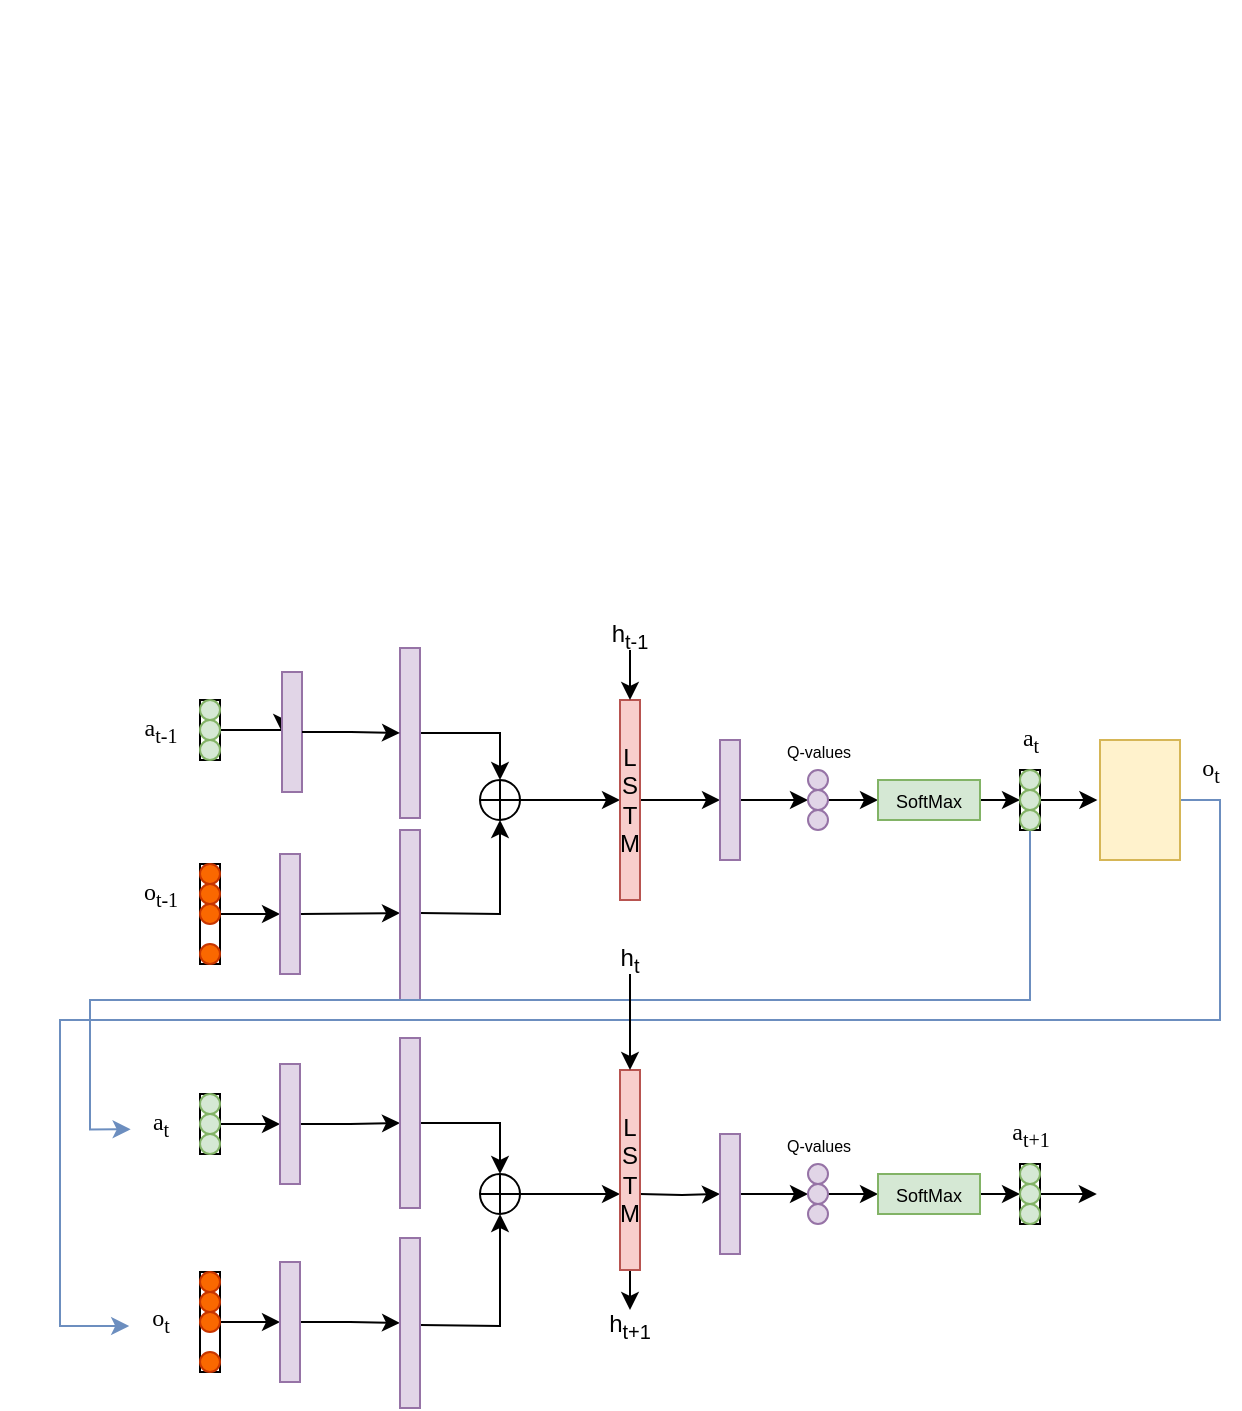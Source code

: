 <mxfile version="14.5.3" type="device"><diagram id="UcuhzxlnQp7AlSAKZch0" name="Page-1"><mxGraphModel dx="868" dy="489" grid="1" gridSize="10" guides="1" tooltips="1" connect="1" arrows="1" fold="1" page="1" pageScale="1" pageWidth="827" pageHeight="1169" math="0" shadow="0"><root><mxCell id="0"/><mxCell id="1" parent="0"/><mxCell id="PYUfkWnLIL0QvVKfHtgr-7" value="" style="rounded=0;whiteSpace=wrap;html=1;" parent="1" vertex="1"><mxGeometry x="110" y="360" width="10" height="30" as="geometry"/></mxCell><mxCell id="PYUfkWnLIL0QvVKfHtgr-2" value="" style="shape=image;verticalLabelPosition=bottom;labelBackgroundColor=#ffffff;verticalAlign=top;aspect=fixed;imageAspect=0;image=https://mlpeschl.com/post/tiny_adrqn/adrqn_architecture.png;" parent="1" vertex="1"><mxGeometry x="10" y="10" width="520" height="292" as="geometry"/></mxCell><mxCell id="PYUfkWnLIL0QvVKfHtgr-4" value="" style="ellipse;whiteSpace=wrap;html=1;aspect=fixed;fillColor=#d5e8d4;strokeColor=#82b366;strokeWidth=1;" parent="1" vertex="1"><mxGeometry x="110" y="360" width="10" height="10" as="geometry"/></mxCell><mxCell id="PYUfkWnLIL0QvVKfHtgr-9" style="edgeStyle=orthogonalEdgeStyle;rounded=0;orthogonalLoop=1;jettySize=auto;html=1;exitX=1;exitY=0.5;exitDx=0;exitDy=0;entryX=0;entryY=0.5;entryDx=0;entryDy=0;" parent="1" source="PYUfkWnLIL0QvVKfHtgr-5" target="PYUfkWnLIL0QvVKfHtgr-8" edge="1"><mxGeometry relative="1" as="geometry"/></mxCell><mxCell id="PYUfkWnLIL0QvVKfHtgr-5" value="" style="ellipse;whiteSpace=wrap;html=1;aspect=fixed;fillColor=#d5e8d4;strokeColor=#82b366;" parent="1" vertex="1"><mxGeometry x="110" y="370" width="10" height="10" as="geometry"/></mxCell><mxCell id="PYUfkWnLIL0QvVKfHtgr-6" value="" style="ellipse;whiteSpace=wrap;html=1;aspect=fixed;fillColor=#d5e8d4;strokeColor=#82b366;" parent="1" vertex="1"><mxGeometry x="110" y="380" width="10" height="10" as="geometry"/></mxCell><mxCell id="PYUfkWnLIL0QvVKfHtgr-29" style="edgeStyle=orthogonalEdgeStyle;rounded=0;orthogonalLoop=1;jettySize=auto;html=1;exitX=1;exitY=0.5;exitDx=0;exitDy=0;entryX=0.5;entryY=0;entryDx=0;entryDy=0;" parent="1" source="6Jb0FBHL5eyO_ilGP9-L-2" target="PYUfkWnLIL0QvVKfHtgr-26" edge="1"><mxGeometry relative="1" as="geometry"/></mxCell><mxCell id="PYUfkWnLIL0QvVKfHtgr-8" value="" style="rounded=0;whiteSpace=wrap;html=1;strokeWidth=1;fillColor=#e1d5e7;strokeColor=#9673a6;" parent="1" vertex="1"><mxGeometry x="151" y="346" width="10" height="60" as="geometry"/></mxCell><mxCell id="PYUfkWnLIL0QvVKfHtgr-10" value="&lt;font face=&quot;Comic Sans MS&quot;&gt;a&lt;sub&gt;t-1&lt;/sub&gt;&lt;/font&gt;" style="text;html=1;align=center;verticalAlign=middle;resizable=0;points=[];autosize=1;" parent="1" vertex="1"><mxGeometry x="70" y="365" width="40" height="20" as="geometry"/></mxCell><mxCell id="PYUfkWnLIL0QvVKfHtgr-16" value="" style="rounded=0;whiteSpace=wrap;html=1;" parent="1" vertex="1"><mxGeometry x="110" y="442" width="10" height="50" as="geometry"/></mxCell><mxCell id="PYUfkWnLIL0QvVKfHtgr-17" value="" style="ellipse;whiteSpace=wrap;html=1;aspect=fixed;fillColor=#fa6800;strokeColor=#C73500;strokeWidth=1;fontColor=#ffffff;" parent="1" vertex="1"><mxGeometry x="110" y="442" width="10" height="10" as="geometry"/></mxCell><mxCell id="PYUfkWnLIL0QvVKfHtgr-18" value="" style="ellipse;whiteSpace=wrap;html=1;aspect=fixed;fillColor=#fa6800;strokeColor=#C73500;fontColor=#ffffff;" parent="1" vertex="1"><mxGeometry x="110" y="452" width="10" height="10" as="geometry"/></mxCell><mxCell id="PYUfkWnLIL0QvVKfHtgr-24" style="edgeStyle=orthogonalEdgeStyle;rounded=0;orthogonalLoop=1;jettySize=auto;html=1;exitX=1;exitY=0.5;exitDx=0;exitDy=0;entryX=0;entryY=0.5;entryDx=0;entryDy=0;" parent="1" source="PYUfkWnLIL0QvVKfHtgr-19" target="PYUfkWnLIL0QvVKfHtgr-22" edge="1"><mxGeometry relative="1" as="geometry"/></mxCell><mxCell id="PYUfkWnLIL0QvVKfHtgr-19" value="" style="ellipse;whiteSpace=wrap;html=1;aspect=fixed;fillColor=#fa6800;strokeColor=#C73500;fontColor=#ffffff;" parent="1" vertex="1"><mxGeometry x="110" y="462" width="10" height="10" as="geometry"/></mxCell><mxCell id="PYUfkWnLIL0QvVKfHtgr-20" value="&lt;font face=&quot;Comic Sans MS&quot;&gt;o&lt;sub&gt;t-1&lt;/sub&gt;&lt;/font&gt;" style="text;html=1;align=center;verticalAlign=middle;resizable=0;points=[];autosize=1;" parent="1" vertex="1"><mxGeometry x="70" y="447" width="40" height="20" as="geometry"/></mxCell><mxCell id="PYUfkWnLIL0QvVKfHtgr-21" value="" style="ellipse;whiteSpace=wrap;html=1;aspect=fixed;fillColor=#fa6800;strokeColor=#C73500;strokeWidth=1;fontColor=#ffffff;" parent="1" vertex="1"><mxGeometry x="110" y="482" width="10" height="10" as="geometry"/></mxCell><mxCell id="PYUfkWnLIL0QvVKfHtgr-25" style="edgeStyle=orthogonalEdgeStyle;rounded=0;orthogonalLoop=1;jettySize=auto;html=1;exitX=1;exitY=0.5;exitDx=0;exitDy=0;entryX=0;entryY=0.5;entryDx=0;entryDy=0;" parent="1" source="PYUfkWnLIL0QvVKfHtgr-22" edge="1"><mxGeometry relative="1" as="geometry"><mxPoint x="210" y="466.5" as="targetPoint"/></mxGeometry></mxCell><mxCell id="PYUfkWnLIL0QvVKfHtgr-22" value="" style="rounded=0;whiteSpace=wrap;html=1;strokeWidth=1;fillColor=#e1d5e7;strokeColor=#9673a6;" parent="1" vertex="1"><mxGeometry x="150" y="437" width="10" height="60" as="geometry"/></mxCell><mxCell id="PYUfkWnLIL0QvVKfHtgr-28" style="edgeStyle=orthogonalEdgeStyle;rounded=0;orthogonalLoop=1;jettySize=auto;html=1;exitX=1;exitY=0.5;exitDx=0;exitDy=0;entryX=0.5;entryY=1;entryDx=0;entryDy=0;" parent="1" target="PYUfkWnLIL0QvVKfHtgr-26" edge="1"><mxGeometry relative="1" as="geometry"><mxPoint x="260" y="432" as="targetPoint"/><mxPoint x="220" y="466.5" as="sourcePoint"/></mxGeometry></mxCell><mxCell id="PYUfkWnLIL0QvVKfHtgr-23" value="" style="rounded=0;whiteSpace=wrap;html=1;strokeWidth=1;fillColor=#e1d5e7;strokeColor=#9673a6;" parent="1" vertex="1"><mxGeometry x="210" y="425" width="10" height="85" as="geometry"/></mxCell><mxCell id="ZIlTjWgoDeOW2ipkT9FR-2" style="edgeStyle=orthogonalEdgeStyle;rounded=0;orthogonalLoop=1;jettySize=auto;html=1;exitX=1;exitY=0.5;exitDx=0;exitDy=0;" parent="1" source="PYUfkWnLIL0QvVKfHtgr-26" target="ZIlTjWgoDeOW2ipkT9FR-1" edge="1"><mxGeometry relative="1" as="geometry"/></mxCell><mxCell id="PYUfkWnLIL0QvVKfHtgr-26" value="" style="shape=orEllipse;perimeter=ellipsePerimeter;whiteSpace=wrap;html=1;backgroundOutline=1;strokeWidth=1;" parent="1" vertex="1"><mxGeometry x="250" y="400" width="20" height="20" as="geometry"/></mxCell><mxCell id="ZIlTjWgoDeOW2ipkT9FR-4" style="edgeStyle=orthogonalEdgeStyle;rounded=0;orthogonalLoop=1;jettySize=auto;html=1;exitX=1;exitY=0.5;exitDx=0;exitDy=0;entryX=0;entryY=0.5;entryDx=0;entryDy=0;" parent="1" source="ZIlTjWgoDeOW2ipkT9FR-1" target="ZIlTjWgoDeOW2ipkT9FR-3" edge="1"><mxGeometry relative="1" as="geometry"/></mxCell><mxCell id="ZIlTjWgoDeOW2ipkT9FR-1" value="&lt;div&gt;L&lt;/div&gt;&lt;div&gt;S&lt;/div&gt;&lt;div&gt;T&lt;/div&gt;&lt;div&gt;M&lt;/div&gt;" style="rounded=0;whiteSpace=wrap;html=1;strokeWidth=1;fillColor=#f8cecc;strokeColor=#b85450;" parent="1" vertex="1"><mxGeometry x="320" y="360" width="10" height="100" as="geometry"/></mxCell><mxCell id="ZIlTjWgoDeOW2ipkT9FR-14" style="edgeStyle=orthogonalEdgeStyle;rounded=0;orthogonalLoop=1;jettySize=auto;html=1;exitX=1;exitY=0.5;exitDx=0;exitDy=0;entryX=0;entryY=0.5;entryDx=0;entryDy=0;" parent="1" source="ZIlTjWgoDeOW2ipkT9FR-3" edge="1"><mxGeometry relative="1" as="geometry"><mxPoint x="414" y="410" as="targetPoint"/></mxGeometry></mxCell><mxCell id="ZIlTjWgoDeOW2ipkT9FR-3" value="" style="rounded=0;whiteSpace=wrap;html=1;strokeWidth=1;fillColor=#e1d5e7;strokeColor=#9673a6;" parent="1" vertex="1"><mxGeometry x="370" y="380" width="10" height="60" as="geometry"/></mxCell><mxCell id="ZIlTjWgoDeOW2ipkT9FR-11" value="" style="ellipse;whiteSpace=wrap;html=1;aspect=fixed;fillColor=#e1d5e7;strokeColor=#9673a6;strokeWidth=1;" parent="1" vertex="1"><mxGeometry x="414" y="395" width="10" height="10" as="geometry"/></mxCell><mxCell id="ZIlTjWgoDeOW2ipkT9FR-19" value="" style="edgeStyle=orthogonalEdgeStyle;rounded=0;orthogonalLoop=1;jettySize=auto;html=1;" parent="1" source="ZIlTjWgoDeOW2ipkT9FR-12" target="ZIlTjWgoDeOW2ipkT9FR-18" edge="1"><mxGeometry relative="1" as="geometry"/></mxCell><mxCell id="ZIlTjWgoDeOW2ipkT9FR-12" value="" style="ellipse;whiteSpace=wrap;html=1;aspect=fixed;fillColor=#e1d5e7;strokeColor=#9673a6;" parent="1" vertex="1"><mxGeometry x="414" y="405" width="10" height="10" as="geometry"/></mxCell><mxCell id="ZIlTjWgoDeOW2ipkT9FR-13" value="" style="ellipse;whiteSpace=wrap;html=1;aspect=fixed;fillColor=#e1d5e7;strokeColor=#9673a6;" parent="1" vertex="1"><mxGeometry x="414" y="415" width="10" height="10" as="geometry"/></mxCell><mxCell id="ZIlTjWgoDeOW2ipkT9FR-15" value="&lt;font style=&quot;font-size: 8px&quot;&gt;Q-values&lt;/font&gt;" style="text;html=1;align=center;verticalAlign=middle;resizable=0;points=[];autosize=1;" parent="1" vertex="1"><mxGeometry x="394" y="375" width="50" height="20" as="geometry"/></mxCell><mxCell id="ZIlTjWgoDeOW2ipkT9FR-26" style="edgeStyle=orthogonalEdgeStyle;rounded=0;orthogonalLoop=1;jettySize=auto;html=1;exitX=1;exitY=0.5;exitDx=0;exitDy=0;entryX=0;entryY=0.5;entryDx=0;entryDy=0;" parent="1" source="ZIlTjWgoDeOW2ipkT9FR-18" target="ZIlTjWgoDeOW2ipkT9FR-22" edge="1"><mxGeometry relative="1" as="geometry"/></mxCell><mxCell id="ZIlTjWgoDeOW2ipkT9FR-18" value="&lt;font style=&quot;font-size: 9px&quot;&gt;SoftMax&lt;/font&gt;" style="whiteSpace=wrap;html=1;strokeColor=#82b366;fillColor=#d5e8d4;" parent="1" vertex="1"><mxGeometry x="449" y="400" width="51" height="20" as="geometry"/></mxCell><mxCell id="ZIlTjWgoDeOW2ipkT9FR-79" style="edgeStyle=orthogonalEdgeStyle;rounded=0;orthogonalLoop=1;jettySize=auto;html=1;exitX=1;exitY=0.5;exitDx=0;exitDy=0;entryX=-0.033;entryY=0.146;entryDx=0;entryDy=0;entryPerimeter=0;" parent="1" source="ZIlTjWgoDeOW2ipkT9FR-20" edge="1"><mxGeometry relative="1" as="geometry"><mxPoint x="558.68" y="409.31" as="targetPoint"/></mxGeometry></mxCell><mxCell id="ZIlTjWgoDeOW2ipkT9FR-86" style="edgeStyle=orthogonalEdgeStyle;rounded=0;orthogonalLoop=1;jettySize=auto;html=1;exitX=0.5;exitY=1;exitDx=0;exitDy=0;entryX=0.011;entryY=0.633;entryDx=0;entryDy=0;entryPerimeter=0;fillColor=#dae8fc;strokeColor=#6c8ebf;" parent="1" source="ZIlTjWgoDeOW2ipkT9FR-20" target="ZIlTjWgoDeOW2ipkT9FR-41" edge="1"><mxGeometry relative="1" as="geometry"><Array as="points"><mxPoint x="525" y="510"/><mxPoint x="55" y="510"/><mxPoint x="55" y="575"/></Array><mxPoint x="525" y="437" as="sourcePoint"/></mxGeometry></mxCell><mxCell id="ZIlTjWgoDeOW2ipkT9FR-20" value="" style="rounded=0;whiteSpace=wrap;html=1;" parent="1" vertex="1"><mxGeometry x="520" y="395" width="10" height="30" as="geometry"/></mxCell><mxCell id="ZIlTjWgoDeOW2ipkT9FR-21" value="" style="ellipse;whiteSpace=wrap;html=1;aspect=fixed;fillColor=#d5e8d4;strokeColor=#82b366;strokeWidth=1;" parent="1" vertex="1"><mxGeometry x="520" y="395" width="10" height="10" as="geometry"/></mxCell><mxCell id="ZIlTjWgoDeOW2ipkT9FR-22" value="" style="ellipse;whiteSpace=wrap;html=1;aspect=fixed;fillColor=#d5e8d4;strokeColor=#82b366;" parent="1" vertex="1"><mxGeometry x="520" y="405" width="10" height="10" as="geometry"/></mxCell><mxCell id="ZIlTjWgoDeOW2ipkT9FR-23" value="" style="ellipse;whiteSpace=wrap;html=1;aspect=fixed;fillColor=#d5e8d4;strokeColor=#82b366;" parent="1" vertex="1"><mxGeometry x="520" y="415" width="10" height="10" as="geometry"/></mxCell><mxCell id="ZIlTjWgoDeOW2ipkT9FR-24" value="&lt;font face=&quot;Comic Sans MS&quot;&gt;a&lt;sub&gt;t&lt;/sub&gt;&lt;/font&gt;" style="text;html=1;align=center;verticalAlign=middle;resizable=0;points=[];autosize=1;" parent="1" vertex="1"><mxGeometry x="510" y="370" width="30" height="20" as="geometry"/></mxCell><mxCell id="ZIlTjWgoDeOW2ipkT9FR-33" style="edgeStyle=orthogonalEdgeStyle;rounded=0;orthogonalLoop=1;jettySize=auto;html=1;exitX=0.5;exitY=1;exitDx=0;exitDy=0;entryX=0.5;entryY=0;entryDx=0;entryDy=0;" parent="1" source="ZIlTjWgoDeOW2ipkT9FR-32" target="ZIlTjWgoDeOW2ipkT9FR-1" edge="1"><mxGeometry relative="1" as="geometry"/></mxCell><mxCell id="ZIlTjWgoDeOW2ipkT9FR-32" value="h&lt;sub&gt;t-1&lt;/sub&gt;" style="rounded=0;whiteSpace=wrap;html=1;strokeColor=none;" parent="1" vertex="1"><mxGeometry x="310" y="320" width="30" height="15" as="geometry"/></mxCell><mxCell id="ZIlTjWgoDeOW2ipkT9FR-34" value="" style="rounded=0;whiteSpace=wrap;html=1;" parent="1" vertex="1"><mxGeometry x="110" y="557" width="10" height="30" as="geometry"/></mxCell><mxCell id="ZIlTjWgoDeOW2ipkT9FR-35" value="" style="ellipse;whiteSpace=wrap;html=1;aspect=fixed;fillColor=#d5e8d4;strokeColor=#82b366;strokeWidth=1;" parent="1" vertex="1"><mxGeometry x="110" y="557" width="10" height="10" as="geometry"/></mxCell><mxCell id="6Jb0FBHL5eyO_ilGP9-L-6" style="edgeStyle=orthogonalEdgeStyle;rounded=0;orthogonalLoop=1;jettySize=auto;html=1;exitX=1;exitY=0.5;exitDx=0;exitDy=0;entryX=0;entryY=0.5;entryDx=0;entryDy=0;" edge="1" parent="1" source="ZIlTjWgoDeOW2ipkT9FR-37" target="ZIlTjWgoDeOW2ipkT9FR-40"><mxGeometry relative="1" as="geometry"/></mxCell><mxCell id="ZIlTjWgoDeOW2ipkT9FR-37" value="" style="ellipse;whiteSpace=wrap;html=1;aspect=fixed;fillColor=#d5e8d4;strokeColor=#82b366;" parent="1" vertex="1"><mxGeometry x="110" y="567" width="10" height="10" as="geometry"/></mxCell><mxCell id="ZIlTjWgoDeOW2ipkT9FR-38" value="" style="ellipse;whiteSpace=wrap;html=1;aspect=fixed;fillColor=#d5e8d4;strokeColor=#82b366;" parent="1" vertex="1"><mxGeometry x="110" y="577" width="10" height="10" as="geometry"/></mxCell><mxCell id="6Jb0FBHL5eyO_ilGP9-L-11" style="edgeStyle=orthogonalEdgeStyle;rounded=0;orthogonalLoop=1;jettySize=auto;html=1;exitX=1;exitY=0.5;exitDx=0;exitDy=0;entryX=0;entryY=0.5;entryDx=0;entryDy=0;" edge="1" parent="1" source="ZIlTjWgoDeOW2ipkT9FR-40" target="6Jb0FBHL5eyO_ilGP9-L-7"><mxGeometry relative="1" as="geometry"/></mxCell><mxCell id="ZIlTjWgoDeOW2ipkT9FR-40" value="" style="rounded=0;whiteSpace=wrap;html=1;strokeWidth=1;fillColor=#e1d5e7;strokeColor=#9673a6;" parent="1" vertex="1"><mxGeometry x="150" y="542" width="10" height="60" as="geometry"/></mxCell><mxCell id="ZIlTjWgoDeOW2ipkT9FR-41" value="&lt;font face=&quot;Comic Sans MS&quot;&gt;a&lt;sub&gt;t&lt;/sub&gt;&lt;/font&gt;" style="text;html=1;align=center;verticalAlign=middle;resizable=0;points=[];autosize=1;" parent="1" vertex="1"><mxGeometry x="75" y="562" width="30" height="20" as="geometry"/></mxCell><mxCell id="ZIlTjWgoDeOW2ipkT9FR-42" value="" style="rounded=0;whiteSpace=wrap;html=1;" parent="1" vertex="1"><mxGeometry x="110" y="646" width="10" height="50" as="geometry"/></mxCell><mxCell id="ZIlTjWgoDeOW2ipkT9FR-43" value="" style="ellipse;whiteSpace=wrap;html=1;aspect=fixed;fillColor=#fa6800;strokeColor=#C73500;strokeWidth=1;fontColor=#ffffff;" parent="1" vertex="1"><mxGeometry x="110" y="656" width="10" height="10" as="geometry"/></mxCell><mxCell id="ZIlTjWgoDeOW2ipkT9FR-44" value="" style="ellipse;whiteSpace=wrap;html=1;aspect=fixed;fillColor=#fa6800;strokeColor=#C73500;fontColor=#ffffff;" parent="1" vertex="1"><mxGeometry x="110" y="646" width="10" height="10" as="geometry"/></mxCell><mxCell id="6Jb0FBHL5eyO_ilGP9-L-16" style="edgeStyle=orthogonalEdgeStyle;rounded=0;orthogonalLoop=1;jettySize=auto;html=1;exitX=1;exitY=0.5;exitDx=0;exitDy=0;entryX=0;entryY=0.5;entryDx=0;entryDy=0;" edge="1" parent="1" source="ZIlTjWgoDeOW2ipkT9FR-46" target="ZIlTjWgoDeOW2ipkT9FR-50"><mxGeometry relative="1" as="geometry"/></mxCell><mxCell id="ZIlTjWgoDeOW2ipkT9FR-46" value="" style="ellipse;whiteSpace=wrap;html=1;aspect=fixed;fillColor=#fa6800;strokeColor=#C73500;fontColor=#ffffff;" parent="1" vertex="1"><mxGeometry x="110" y="666" width="10" height="10" as="geometry"/></mxCell><mxCell id="ZIlTjWgoDeOW2ipkT9FR-47" value="&lt;font face=&quot;Comic Sans MS&quot;&gt;o&lt;sub&gt;t&lt;/sub&gt;&lt;/font&gt;" style="text;html=1;align=center;verticalAlign=middle;resizable=0;points=[];autosize=1;" parent="1" vertex="1"><mxGeometry x="75" y="660" width="30" height="20" as="geometry"/></mxCell><mxCell id="ZIlTjWgoDeOW2ipkT9FR-48" value="" style="ellipse;whiteSpace=wrap;html=1;aspect=fixed;fillColor=#fa6800;strokeColor=#C73500;strokeWidth=1;fontColor=#ffffff;" parent="1" vertex="1"><mxGeometry x="110" y="686" width="10" height="10" as="geometry"/></mxCell><mxCell id="6Jb0FBHL5eyO_ilGP9-L-13" style="edgeStyle=orthogonalEdgeStyle;rounded=0;orthogonalLoop=1;jettySize=auto;html=1;exitX=1;exitY=0.5;exitDx=0;exitDy=0;entryX=0;entryY=0.5;entryDx=0;entryDy=0;" edge="1" parent="1" source="ZIlTjWgoDeOW2ipkT9FR-50" target="6Jb0FBHL5eyO_ilGP9-L-12"><mxGeometry relative="1" as="geometry"/></mxCell><mxCell id="ZIlTjWgoDeOW2ipkT9FR-50" value="" style="rounded=0;whiteSpace=wrap;html=1;strokeWidth=1;fillColor=#e1d5e7;strokeColor=#9673a6;" parent="1" vertex="1"><mxGeometry x="150" y="641" width="10" height="60" as="geometry"/></mxCell><mxCell id="ZIlTjWgoDeOW2ipkT9FR-51" style="edgeStyle=orthogonalEdgeStyle;rounded=0;orthogonalLoop=1;jettySize=auto;html=1;exitX=1;exitY=0.5;exitDx=0;exitDy=0;entryX=0.5;entryY=1;entryDx=0;entryDy=0;" parent="1" target="ZIlTjWgoDeOW2ipkT9FR-54" edge="1"><mxGeometry relative="1" as="geometry"><mxPoint x="250" y="595" as="targetPoint"/><mxPoint x="220" y="672.5" as="sourcePoint"/></mxGeometry></mxCell><mxCell id="ZIlTjWgoDeOW2ipkT9FR-53" style="edgeStyle=orthogonalEdgeStyle;rounded=0;orthogonalLoop=1;jettySize=auto;html=1;exitX=1;exitY=0.5;exitDx=0;exitDy=0;" parent="1" source="ZIlTjWgoDeOW2ipkT9FR-54" edge="1"><mxGeometry relative="1" as="geometry"><mxPoint x="320" y="607" as="targetPoint"/></mxGeometry></mxCell><mxCell id="ZIlTjWgoDeOW2ipkT9FR-54" value="" style="shape=orEllipse;perimeter=ellipsePerimeter;whiteSpace=wrap;html=1;backgroundOutline=1;strokeWidth=1;" parent="1" vertex="1"><mxGeometry x="250" y="597" width="20" height="20" as="geometry"/></mxCell><mxCell id="ZIlTjWgoDeOW2ipkT9FR-55" style="edgeStyle=orthogonalEdgeStyle;rounded=0;orthogonalLoop=1;jettySize=auto;html=1;exitX=1;exitY=0.5;exitDx=0;exitDy=0;entryX=0;entryY=0.5;entryDx=0;entryDy=0;" parent="1" target="ZIlTjWgoDeOW2ipkT9FR-58" edge="1"><mxGeometry relative="1" as="geometry"><mxPoint x="330" y="607" as="sourcePoint"/></mxGeometry></mxCell><mxCell id="ZIlTjWgoDeOW2ipkT9FR-74" style="edgeStyle=orthogonalEdgeStyle;rounded=0;orthogonalLoop=1;jettySize=auto;html=1;exitX=0.5;exitY=1;exitDx=0;exitDy=0;entryX=0.5;entryY=0;entryDx=0;entryDy=0;" parent="1" source="ZIlTjWgoDeOW2ipkT9FR-56" target="ZIlTjWgoDeOW2ipkT9FR-73" edge="1"><mxGeometry relative="1" as="geometry"/></mxCell><mxCell id="ZIlTjWgoDeOW2ipkT9FR-56" value="&lt;div&gt;L&lt;/div&gt;&lt;div&gt;S&lt;/div&gt;&lt;div&gt;T&lt;/div&gt;&lt;div&gt;M&lt;/div&gt;" style="rounded=0;whiteSpace=wrap;html=1;strokeWidth=1;fillColor=#f8cecc;strokeColor=#b85450;" parent="1" vertex="1"><mxGeometry x="320" y="545" width="10" height="100" as="geometry"/></mxCell><mxCell id="ZIlTjWgoDeOW2ipkT9FR-57" style="edgeStyle=orthogonalEdgeStyle;rounded=0;orthogonalLoop=1;jettySize=auto;html=1;exitX=1;exitY=0.5;exitDx=0;exitDy=0;entryX=0;entryY=0.5;entryDx=0;entryDy=0;" parent="1" source="ZIlTjWgoDeOW2ipkT9FR-58" edge="1"><mxGeometry relative="1" as="geometry"><mxPoint x="414" y="607" as="targetPoint"/></mxGeometry></mxCell><mxCell id="ZIlTjWgoDeOW2ipkT9FR-58" value="" style="rounded=0;whiteSpace=wrap;html=1;strokeWidth=1;fillColor=#e1d5e7;strokeColor=#9673a6;" parent="1" vertex="1"><mxGeometry x="370" y="577" width="10" height="60" as="geometry"/></mxCell><mxCell id="ZIlTjWgoDeOW2ipkT9FR-59" value="" style="ellipse;whiteSpace=wrap;html=1;aspect=fixed;fillColor=#e1d5e7;strokeColor=#9673a6;strokeWidth=1;" parent="1" vertex="1"><mxGeometry x="414" y="592" width="10" height="10" as="geometry"/></mxCell><mxCell id="ZIlTjWgoDeOW2ipkT9FR-60" value="" style="edgeStyle=orthogonalEdgeStyle;rounded=0;orthogonalLoop=1;jettySize=auto;html=1;" parent="1" source="ZIlTjWgoDeOW2ipkT9FR-61" target="ZIlTjWgoDeOW2ipkT9FR-65" edge="1"><mxGeometry relative="1" as="geometry"/></mxCell><mxCell id="ZIlTjWgoDeOW2ipkT9FR-61" value="" style="ellipse;whiteSpace=wrap;html=1;aspect=fixed;fillColor=#e1d5e7;strokeColor=#9673a6;" parent="1" vertex="1"><mxGeometry x="414" y="602" width="10" height="10" as="geometry"/></mxCell><mxCell id="ZIlTjWgoDeOW2ipkT9FR-62" value="" style="ellipse;whiteSpace=wrap;html=1;aspect=fixed;fillColor=#e1d5e7;strokeColor=#9673a6;" parent="1" vertex="1"><mxGeometry x="414" y="612" width="10" height="10" as="geometry"/></mxCell><mxCell id="ZIlTjWgoDeOW2ipkT9FR-63" value="&lt;font style=&quot;font-size: 8px&quot;&gt;Q-values&lt;/font&gt;" style="text;html=1;align=center;verticalAlign=middle;resizable=0;points=[];autosize=1;" parent="1" vertex="1"><mxGeometry x="394" y="572" width="50" height="20" as="geometry"/></mxCell><mxCell id="ZIlTjWgoDeOW2ipkT9FR-64" style="edgeStyle=orthogonalEdgeStyle;rounded=0;orthogonalLoop=1;jettySize=auto;html=1;exitX=1;exitY=0.5;exitDx=0;exitDy=0;entryX=0;entryY=0.5;entryDx=0;entryDy=0;" parent="1" source="ZIlTjWgoDeOW2ipkT9FR-65" target="ZIlTjWgoDeOW2ipkT9FR-68" edge="1"><mxGeometry relative="1" as="geometry"/></mxCell><mxCell id="ZIlTjWgoDeOW2ipkT9FR-65" value="&lt;font style=&quot;font-size: 9px&quot;&gt;SoftMax&lt;/font&gt;" style="whiteSpace=wrap;html=1;strokeColor=#82b366;fillColor=#d5e8d4;" parent="1" vertex="1"><mxGeometry x="449" y="597" width="51" height="20" as="geometry"/></mxCell><mxCell id="ZIlTjWgoDeOW2ipkT9FR-66" value="" style="rounded=0;whiteSpace=wrap;html=1;" parent="1" vertex="1"><mxGeometry x="520" y="592" width="10" height="30" as="geometry"/></mxCell><mxCell id="ZIlTjWgoDeOW2ipkT9FR-67" value="" style="ellipse;whiteSpace=wrap;html=1;aspect=fixed;fillColor=#d5e8d4;strokeColor=#82b366;strokeWidth=1;" parent="1" vertex="1"><mxGeometry x="520" y="592" width="10" height="10" as="geometry"/></mxCell><mxCell id="ZIlTjWgoDeOW2ipkT9FR-81" style="edgeStyle=orthogonalEdgeStyle;rounded=0;orthogonalLoop=1;jettySize=auto;html=1;exitX=1;exitY=0.5;exitDx=0;exitDy=0;entryX=-0.039;entryY=0.85;entryDx=0;entryDy=0;entryPerimeter=0;" parent="1" source="ZIlTjWgoDeOW2ipkT9FR-68" edge="1"><mxGeometry relative="1" as="geometry"><mxPoint x="558.44" y="606.75" as="targetPoint"/></mxGeometry></mxCell><mxCell id="ZIlTjWgoDeOW2ipkT9FR-68" value="" style="ellipse;whiteSpace=wrap;html=1;aspect=fixed;fillColor=#d5e8d4;strokeColor=#82b366;" parent="1" vertex="1"><mxGeometry x="520" y="602" width="10" height="10" as="geometry"/></mxCell><mxCell id="ZIlTjWgoDeOW2ipkT9FR-69" value="" style="ellipse;whiteSpace=wrap;html=1;aspect=fixed;fillColor=#d5e8d4;strokeColor=#82b366;" parent="1" vertex="1"><mxGeometry x="520" y="612" width="10" height="10" as="geometry"/></mxCell><mxCell id="ZIlTjWgoDeOW2ipkT9FR-70" value="&lt;font face=&quot;Comic Sans MS&quot;&gt;a&lt;sub&gt;t+1&lt;/sub&gt;&lt;/font&gt;" style="text;html=1;align=center;verticalAlign=middle;resizable=0;points=[];autosize=1;" parent="1" vertex="1"><mxGeometry x="505" y="567" width="40" height="20" as="geometry"/></mxCell><mxCell id="ZIlTjWgoDeOW2ipkT9FR-73" value="h&lt;sub&gt;t+1&lt;/sub&gt;" style="rounded=0;whiteSpace=wrap;html=1;strokeColor=none;" parent="1" vertex="1"><mxGeometry x="310" y="665" width="30" height="15" as="geometry"/></mxCell><mxCell id="ZIlTjWgoDeOW2ipkT9FR-84" style="edgeStyle=orthogonalEdgeStyle;rounded=0;orthogonalLoop=1;jettySize=auto;html=1;exitX=1;exitY=0.5;exitDx=0;exitDy=0;entryX=-0.012;entryY=0.633;entryDx=0;entryDy=0;entryPerimeter=0;fillColor=#dae8fc;strokeColor=#6c8ebf;" parent="1" source="ZIlTjWgoDeOW2ipkT9FR-82" target="ZIlTjWgoDeOW2ipkT9FR-47" edge="1"><mxGeometry relative="1" as="geometry"><Array as="points"><mxPoint x="620" y="410"/><mxPoint x="620" y="520"/><mxPoint x="40" y="520"/><mxPoint x="40" y="673"/><mxPoint x="75" y="673"/></Array></mxGeometry></mxCell><mxCell id="ZIlTjWgoDeOW2ipkT9FR-82" value="" style="rounded=0;whiteSpace=wrap;html=1;fillColor=#fff2cc;strokeColor=#d6b656;" parent="1" vertex="1"><mxGeometry x="560" y="380" width="40" height="60" as="geometry"/></mxCell><mxCell id="ZIlTjWgoDeOW2ipkT9FR-85" value="&lt;font face=&quot;Comic Sans MS&quot;&gt;o&lt;sub&gt;t&lt;/sub&gt;&lt;/font&gt;" style="text;html=1;align=center;verticalAlign=middle;resizable=0;points=[];autosize=1;" parent="1" vertex="1"><mxGeometry x="600" y="385" width="30" height="20" as="geometry"/></mxCell><mxCell id="6Jb0FBHL5eyO_ilGP9-L-2" value="" style="rounded=0;whiteSpace=wrap;html=1;strokeWidth=1;fillColor=#e1d5e7;strokeColor=#9673a6;" vertex="1" parent="1"><mxGeometry x="210" y="334" width="10" height="85" as="geometry"/></mxCell><mxCell id="6Jb0FBHL5eyO_ilGP9-L-3" style="edgeStyle=orthogonalEdgeStyle;rounded=0;orthogonalLoop=1;jettySize=auto;html=1;exitX=1;exitY=0.5;exitDx=0;exitDy=0;entryX=0;entryY=0.5;entryDx=0;entryDy=0;" edge="1" parent="1" source="PYUfkWnLIL0QvVKfHtgr-8" target="6Jb0FBHL5eyO_ilGP9-L-2"><mxGeometry relative="1" as="geometry"><mxPoint x="161" y="376" as="sourcePoint"/><mxPoint x="260" y="400" as="targetPoint"/></mxGeometry></mxCell><mxCell id="6Jb0FBHL5eyO_ilGP9-L-8" style="edgeStyle=orthogonalEdgeStyle;rounded=0;orthogonalLoop=1;jettySize=auto;html=1;exitX=1;exitY=0.5;exitDx=0;exitDy=0;entryX=0.5;entryY=0;entryDx=0;entryDy=0;" edge="1" parent="1" source="6Jb0FBHL5eyO_ilGP9-L-7" target="ZIlTjWgoDeOW2ipkT9FR-54"><mxGeometry relative="1" as="geometry"/></mxCell><mxCell id="6Jb0FBHL5eyO_ilGP9-L-7" value="" style="rounded=0;whiteSpace=wrap;html=1;strokeWidth=1;fillColor=#e1d5e7;strokeColor=#9673a6;" vertex="1" parent="1"><mxGeometry x="210" y="529" width="10" height="85" as="geometry"/></mxCell><mxCell id="6Jb0FBHL5eyO_ilGP9-L-12" value="" style="rounded=0;whiteSpace=wrap;html=1;strokeWidth=1;fillColor=#e1d5e7;strokeColor=#9673a6;" vertex="1" parent="1"><mxGeometry x="210" y="629" width="10" height="85" as="geometry"/></mxCell><mxCell id="6Jb0FBHL5eyO_ilGP9-L-20" style="edgeStyle=orthogonalEdgeStyle;rounded=0;orthogonalLoop=1;jettySize=auto;html=1;exitX=0.5;exitY=1;exitDx=0;exitDy=0;" edge="1" parent="1" source="ZIlTjWgoDeOW2ipkT9FR-72" target="ZIlTjWgoDeOW2ipkT9FR-56"><mxGeometry relative="1" as="geometry"/></mxCell><mxCell id="ZIlTjWgoDeOW2ipkT9FR-72" value="h&lt;sub&gt;t&lt;/sub&gt;" style="rounded=0;whiteSpace=wrap;html=1;strokeColor=none;" parent="1" vertex="1"><mxGeometry x="310" y="482" width="30" height="15" as="geometry"/></mxCell></root></mxGraphModel></diagram></mxfile>